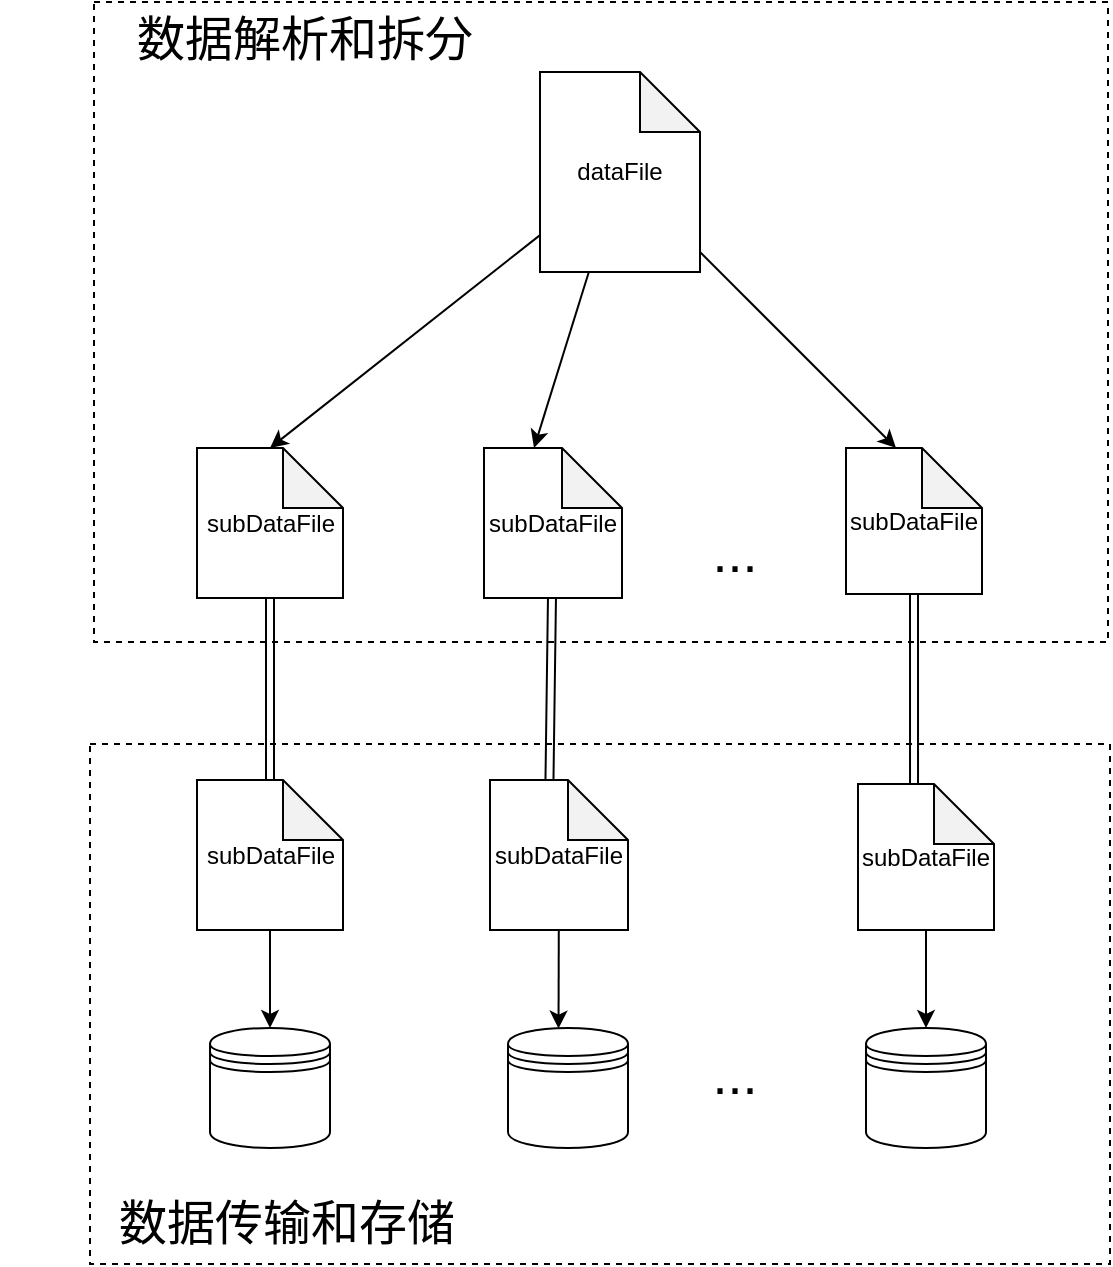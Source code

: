 <mxfile version="18.0.2" type="github">
  <diagram id="daXITxXDJ2iwILPyfNYL" name="Page-1">
    <mxGraphModel dx="2190" dy="857" grid="0" gridSize="10" guides="1" tooltips="1" connect="1" arrows="1" fold="1" page="1" pageScale="1" pageWidth="827" pageHeight="1169" math="0" shadow="0">
      <root>
        <mxCell id="0" />
        <mxCell id="1" parent="0" />
        <mxCell id="AzrBzUhPsxiOfOHM3XDs-18" value="" style="rounded=0;whiteSpace=wrap;html=1;dashed=1;fontSize=27;fillColor=none;" vertex="1" parent="1">
          <mxGeometry x="42" y="487" width="510" height="260" as="geometry" />
        </mxCell>
        <mxCell id="AzrBzUhPsxiOfOHM3XDs-6" value="" style="rounded=0;whiteSpace=wrap;html=1;fontSize=27;dashed=1;" vertex="1" parent="1">
          <mxGeometry x="44" y="116" width="507" height="320" as="geometry" />
        </mxCell>
        <mxCell id="AzrBzUhPsxiOfOHM3XDs-12" style="rounded=0;orthogonalLoop=1;jettySize=auto;html=1;entryX=0.5;entryY=0;entryDx=0;entryDy=0;entryPerimeter=0;fontSize=27;" edge="1" parent="1" source="AzrBzUhPsxiOfOHM3XDs-1" target="AzrBzUhPsxiOfOHM3XDs-2">
          <mxGeometry relative="1" as="geometry" />
        </mxCell>
        <mxCell id="AzrBzUhPsxiOfOHM3XDs-13" style="edgeStyle=none;rounded=0;orthogonalLoop=1;jettySize=auto;html=1;entryX=0;entryY=0;entryDx=25;entryDy=0;entryPerimeter=0;fontSize=27;" edge="1" parent="1" source="AzrBzUhPsxiOfOHM3XDs-1" target="AzrBzUhPsxiOfOHM3XDs-3">
          <mxGeometry relative="1" as="geometry" />
        </mxCell>
        <mxCell id="AzrBzUhPsxiOfOHM3XDs-14" style="edgeStyle=none;rounded=0;orthogonalLoop=1;jettySize=auto;html=1;entryX=0;entryY=0;entryDx=25;entryDy=0;entryPerimeter=0;fontSize=27;" edge="1" parent="1" source="AzrBzUhPsxiOfOHM3XDs-1" target="AzrBzUhPsxiOfOHM3XDs-4">
          <mxGeometry relative="1" as="geometry" />
        </mxCell>
        <mxCell id="AzrBzUhPsxiOfOHM3XDs-1" value="dataFile" style="shape=note;whiteSpace=wrap;html=1;backgroundOutline=1;darkOpacity=0.05;" vertex="1" parent="1">
          <mxGeometry x="267" y="151" width="80" height="100" as="geometry" />
        </mxCell>
        <mxCell id="AzrBzUhPsxiOfOHM3XDs-15" style="rounded=0;orthogonalLoop=1;jettySize=auto;html=1;fontSize=27;shape=link;" edge="1" parent="1" source="AzrBzUhPsxiOfOHM3XDs-2" target="AzrBzUhPsxiOfOHM3XDs-20">
          <mxGeometry relative="1" as="geometry" />
        </mxCell>
        <mxCell id="AzrBzUhPsxiOfOHM3XDs-2" value="subDataFile" style="shape=note;whiteSpace=wrap;html=1;backgroundOutline=1;darkOpacity=0.05;" vertex="1" parent="1">
          <mxGeometry x="95.5" y="339" width="73" height="75" as="geometry" />
        </mxCell>
        <mxCell id="AzrBzUhPsxiOfOHM3XDs-16" style="edgeStyle=none;rounded=0;orthogonalLoop=1;jettySize=auto;html=1;fontSize=27;shape=link;entryX=0.431;entryY=-0.004;entryDx=0;entryDy=0;entryPerimeter=0;" edge="1" parent="1" source="AzrBzUhPsxiOfOHM3XDs-3" target="AzrBzUhPsxiOfOHM3XDs-23">
          <mxGeometry relative="1" as="geometry">
            <mxPoint x="272" y="501" as="targetPoint" />
          </mxGeometry>
        </mxCell>
        <mxCell id="AzrBzUhPsxiOfOHM3XDs-3" value="subDataFile" style="shape=note;whiteSpace=wrap;html=1;backgroundOutline=1;darkOpacity=0.05;" vertex="1" parent="1">
          <mxGeometry x="239" y="339" width="69" height="75" as="geometry" />
        </mxCell>
        <mxCell id="AzrBzUhPsxiOfOHM3XDs-28" style="edgeStyle=none;shape=link;rounded=0;orthogonalLoop=1;jettySize=auto;html=1;fontSize=24;entryX=0.412;entryY=0;entryDx=0;entryDy=0;entryPerimeter=0;" edge="1" parent="1" source="AzrBzUhPsxiOfOHM3XDs-4" target="AzrBzUhPsxiOfOHM3XDs-25">
          <mxGeometry relative="1" as="geometry">
            <mxPoint x="454" y="510" as="targetPoint" />
          </mxGeometry>
        </mxCell>
        <mxCell id="AzrBzUhPsxiOfOHM3XDs-4" value="subDataFile" style="shape=note;whiteSpace=wrap;html=1;backgroundOutline=1;darkOpacity=0.05;" vertex="1" parent="1">
          <mxGeometry x="420" y="339" width="68" height="73" as="geometry" />
        </mxCell>
        <mxCell id="AzrBzUhPsxiOfOHM3XDs-5" value="&lt;font style=&quot;font-size: 27px;&quot;&gt;...&lt;/font&gt;" style="text;html=1;align=center;verticalAlign=middle;resizable=0;points=[];autosize=1;strokeColor=none;fillColor=none;" vertex="1" parent="1">
          <mxGeometry x="347" y="381" width="34" height="22" as="geometry" />
        </mxCell>
        <mxCell id="AzrBzUhPsxiOfOHM3XDs-7" value="&lt;font style=&quot;font-size: 24px;&quot;&gt;数据解析和拆分&lt;/font&gt;" style="text;html=1;strokeColor=none;fillColor=none;align=center;verticalAlign=middle;whiteSpace=wrap;rounded=0;fontSize=27;" vertex="1" parent="1">
          <mxGeometry x="-3" y="119" width="305" height="30" as="geometry" />
        </mxCell>
        <mxCell id="AzrBzUhPsxiOfOHM3XDs-8" value="" style="shape=datastore;whiteSpace=wrap;html=1;fontSize=27;" vertex="1" parent="1">
          <mxGeometry x="102" y="629" width="60" height="60" as="geometry" />
        </mxCell>
        <mxCell id="AzrBzUhPsxiOfOHM3XDs-9" value="" style="shape=datastore;whiteSpace=wrap;html=1;fontSize=27;" vertex="1" parent="1">
          <mxGeometry x="251" y="629" width="60" height="60" as="geometry" />
        </mxCell>
        <mxCell id="AzrBzUhPsxiOfOHM3XDs-10" value="" style="shape=datastore;whiteSpace=wrap;html=1;fontSize=27;" vertex="1" parent="1">
          <mxGeometry x="430" y="629" width="60" height="60" as="geometry" />
        </mxCell>
        <mxCell id="AzrBzUhPsxiOfOHM3XDs-11" value="&lt;font style=&quot;font-size: 27px;&quot;&gt;...&lt;/font&gt;" style="text;html=1;align=center;verticalAlign=middle;resizable=0;points=[];autosize=1;strokeColor=none;fillColor=none;" vertex="1" parent="1">
          <mxGeometry x="347" y="642" width="34" height="22" as="geometry" />
        </mxCell>
        <mxCell id="AzrBzUhPsxiOfOHM3XDs-19" value="&lt;span style=&quot;font-weight: normal;&quot;&gt;数据传输和存储&lt;/span&gt;" style="text;strokeColor=none;fillColor=none;html=1;fontSize=24;fontStyle=1;verticalAlign=middle;align=center;dashed=1;" vertex="1" parent="1">
          <mxGeometry x="90" y="707" width="100" height="40" as="geometry" />
        </mxCell>
        <mxCell id="AzrBzUhPsxiOfOHM3XDs-22" style="edgeStyle=none;rounded=0;orthogonalLoop=1;jettySize=auto;html=1;fontSize=24;" edge="1" parent="1" source="AzrBzUhPsxiOfOHM3XDs-20" target="AzrBzUhPsxiOfOHM3XDs-8">
          <mxGeometry relative="1" as="geometry" />
        </mxCell>
        <mxCell id="AzrBzUhPsxiOfOHM3XDs-20" value="subDataFile" style="shape=note;whiteSpace=wrap;html=1;backgroundOutline=1;darkOpacity=0.05;" vertex="1" parent="1">
          <mxGeometry x="95.5" y="505" width="73" height="75" as="geometry" />
        </mxCell>
        <mxCell id="AzrBzUhPsxiOfOHM3XDs-24" style="edgeStyle=none;rounded=0;orthogonalLoop=1;jettySize=auto;html=1;entryX=0.421;entryY=0.005;entryDx=0;entryDy=0;entryPerimeter=0;fontSize=24;" edge="1" parent="1" source="AzrBzUhPsxiOfOHM3XDs-23" target="AzrBzUhPsxiOfOHM3XDs-9">
          <mxGeometry relative="1" as="geometry" />
        </mxCell>
        <mxCell id="AzrBzUhPsxiOfOHM3XDs-23" value="subDataFile" style="shape=note;whiteSpace=wrap;html=1;backgroundOutline=1;darkOpacity=0.05;" vertex="1" parent="1">
          <mxGeometry x="242" y="505" width="69" height="75" as="geometry" />
        </mxCell>
        <mxCell id="AzrBzUhPsxiOfOHM3XDs-26" style="edgeStyle=none;rounded=0;orthogonalLoop=1;jettySize=auto;html=1;entryX=0.5;entryY=0;entryDx=0;entryDy=0;fontSize=24;" edge="1" parent="1" source="AzrBzUhPsxiOfOHM3XDs-25" target="AzrBzUhPsxiOfOHM3XDs-10">
          <mxGeometry relative="1" as="geometry" />
        </mxCell>
        <mxCell id="AzrBzUhPsxiOfOHM3XDs-25" value="subDataFile" style="shape=note;whiteSpace=wrap;html=1;backgroundOutline=1;darkOpacity=0.05;" vertex="1" parent="1">
          <mxGeometry x="426" y="507" width="68" height="73" as="geometry" />
        </mxCell>
      </root>
    </mxGraphModel>
  </diagram>
</mxfile>
